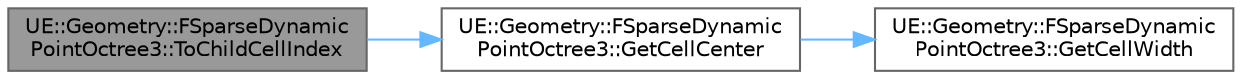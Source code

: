 digraph "UE::Geometry::FSparseDynamicPointOctree3::ToChildCellIndex"
{
 // INTERACTIVE_SVG=YES
 // LATEX_PDF_SIZE
  bgcolor="transparent";
  edge [fontname=Helvetica,fontsize=10,labelfontname=Helvetica,labelfontsize=10];
  node [fontname=Helvetica,fontsize=10,shape=box,height=0.2,width=0.4];
  rankdir="LR";
  Node1 [id="Node000001",label="UE::Geometry::FSparseDynamic\lPointOctree3::ToChildCellIndex",height=0.2,width=0.4,color="gray40", fillcolor="grey60", style="filled", fontcolor="black",tooltip=" "];
  Node1 -> Node2 [id="edge1_Node000001_Node000002",color="steelblue1",style="solid",tooltip=" "];
  Node2 [id="Node000002",label="UE::Geometry::FSparseDynamic\lPointOctree3::GetCellCenter",height=0.2,width=0.4,color="grey40", fillcolor="white", style="filled",URL="$d4/dcf/classUE_1_1Geometry_1_1FSparseDynamicPointOctree3.html#a7a1fd8547f49966b5f82a5e0d2dff806",tooltip=" "];
  Node2 -> Node3 [id="edge2_Node000002_Node000003",color="steelblue1",style="solid",tooltip=" "];
  Node3 [id="Node000003",label="UE::Geometry::FSparseDynamic\lPointOctree3::GetCellWidth",height=0.2,width=0.4,color="grey40", fillcolor="white", style="filled",URL="$d4/dcf/classUE_1_1Geometry_1_1FSparseDynamicPointOctree3.html#a42c26217e9254e8332c2b3373e71d80a",tooltip=" "];
}
